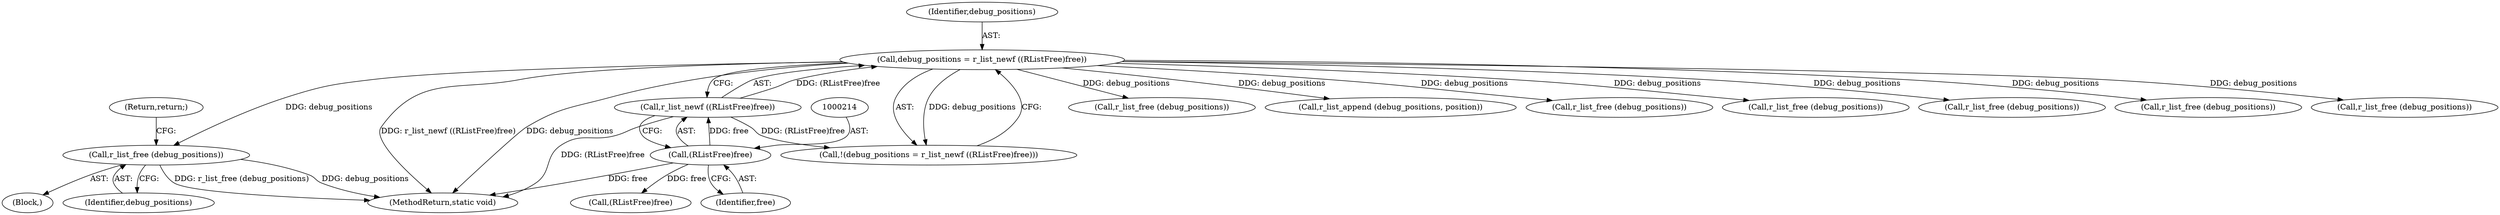 digraph "0_radare2_ad55822430a03fe075221b543efb434567e9e431@API" {
"1000227" [label="(Call,r_list_free (debug_positions))"];
"1000210" [label="(Call,debug_positions = r_list_newf ((RListFree)free))"];
"1000212" [label="(Call,r_list_newf ((RListFree)free))"];
"1000213" [label="(Call,(RListFree)free)"];
"1000212" [label="(Call,r_list_newf ((RListFree)free))"];
"1000213" [label="(Call,(RListFree)free)"];
"1000223" [label="(Call,(RListFree)free)"];
"1000210" [label="(Call,debug_positions = r_list_newf ((RListFree)free))"];
"1000667" [label="(Call,r_list_free (debug_positions))"];
"1000229" [label="(Return,return;)"];
"1000987" [label="(Call,r_list_append (debug_positions, position))"];
"1000226" [label="(Block,)"];
"1000209" [label="(Call,!(debug_positions = r_list_newf ((RListFree)free)))"];
"1000491" [label="(Call,r_list_free (debug_positions))"];
"1000317" [label="(Call,r_list_free (debug_positions))"];
"1000211" [label="(Identifier,debug_positions)"];
"1000291" [label="(Call,r_list_free (debug_positions))"];
"1001187" [label="(MethodReturn,static void)"];
"1000228" [label="(Identifier,debug_positions)"];
"1001043" [label="(Call,r_list_free (debug_positions))"];
"1001181" [label="(Call,r_list_free (debug_positions))"];
"1000215" [label="(Identifier,free)"];
"1000227" [label="(Call,r_list_free (debug_positions))"];
"1000227" -> "1000226"  [label="AST: "];
"1000227" -> "1000228"  [label="CFG: "];
"1000228" -> "1000227"  [label="AST: "];
"1000229" -> "1000227"  [label="CFG: "];
"1000227" -> "1001187"  [label="DDG: r_list_free (debug_positions)"];
"1000227" -> "1001187"  [label="DDG: debug_positions"];
"1000210" -> "1000227"  [label="DDG: debug_positions"];
"1000210" -> "1000209"  [label="AST: "];
"1000210" -> "1000212"  [label="CFG: "];
"1000211" -> "1000210"  [label="AST: "];
"1000212" -> "1000210"  [label="AST: "];
"1000209" -> "1000210"  [label="CFG: "];
"1000210" -> "1001187"  [label="DDG: r_list_newf ((RListFree)free)"];
"1000210" -> "1001187"  [label="DDG: debug_positions"];
"1000210" -> "1000209"  [label="DDG: debug_positions"];
"1000212" -> "1000210"  [label="DDG: (RListFree)free"];
"1000210" -> "1000291"  [label="DDG: debug_positions"];
"1000210" -> "1000317"  [label="DDG: debug_positions"];
"1000210" -> "1000491"  [label="DDG: debug_positions"];
"1000210" -> "1000667"  [label="DDG: debug_positions"];
"1000210" -> "1000987"  [label="DDG: debug_positions"];
"1000210" -> "1001043"  [label="DDG: debug_positions"];
"1000210" -> "1001181"  [label="DDG: debug_positions"];
"1000212" -> "1000213"  [label="CFG: "];
"1000213" -> "1000212"  [label="AST: "];
"1000212" -> "1001187"  [label="DDG: (RListFree)free"];
"1000212" -> "1000209"  [label="DDG: (RListFree)free"];
"1000213" -> "1000212"  [label="DDG: free"];
"1000213" -> "1000215"  [label="CFG: "];
"1000214" -> "1000213"  [label="AST: "];
"1000215" -> "1000213"  [label="AST: "];
"1000213" -> "1001187"  [label="DDG: free"];
"1000213" -> "1000223"  [label="DDG: free"];
}
